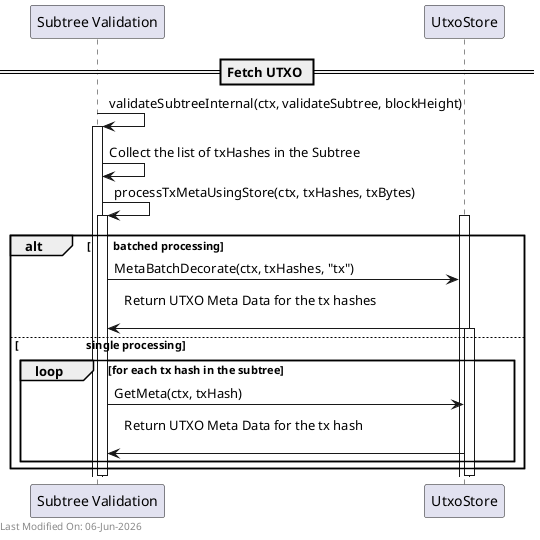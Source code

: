 @startuml
participant "Subtree Validation" as SubtreeValidation
participant "UtxoStore" as UtxoStore

== Fetch UTXO ==
SubtreeValidation -> SubtreeValidation: validateSubtreeInternal(ctx, validateSubtree, blockHeight)
activate SubtreeValidation

SubtreeValidation -> SubtreeValidation: Collect the list of txHashes in the Subtree

SubtreeValidation -> SubtreeValidation: processTxMetaUsingStore(ctx, txHashes, txBytes)
activate SubtreeValidation


alt \t batched processing

activate UtxoStore

SubtreeValidation -> UtxoStore: MetaBatchDecorate(ctx, txHashes, "tx")

UtxoStore -> SubtreeValidation: Return UTXO Meta Data for the tx hashes\n

else \t \t \t single processing

loop for each tx hash in the subtree

activate UtxoStore

SubtreeValidation -> UtxoStore: GetMeta(ctx, txHash)

UtxoStore -> SubtreeValidation: Return UTXO Meta Data for the tx hash\n

end
end
deactivate UtxoStore

deactivate SubtreeValidation

left footer Last Modified On: %date("dd-MMM-yyyy")

@enduml
